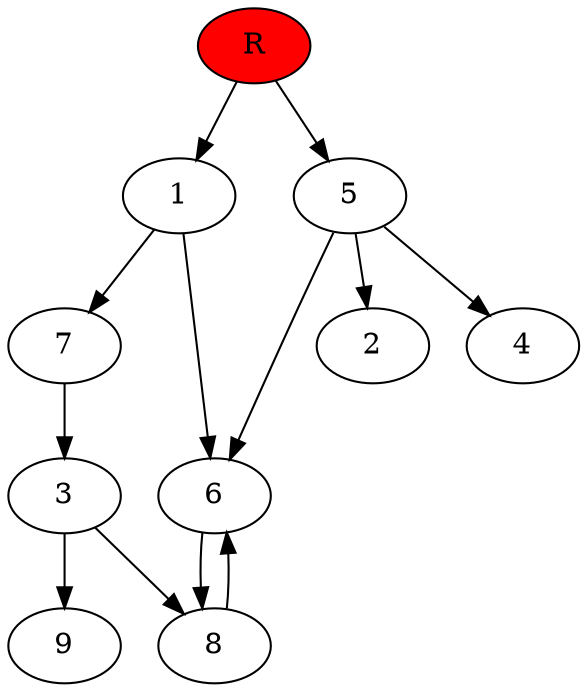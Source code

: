 digraph prb25233 {
	1
	2
	3
	4
	5
	6
	7
	8
	R [fillcolor="#ff0000" style=filled]
	1 -> 6
	1 -> 7
	3 -> 8
	3 -> 9
	5 -> 2
	5 -> 4
	5 -> 6
	6 -> 8
	7 -> 3
	8 -> 6
	R -> 1
	R -> 5
}
